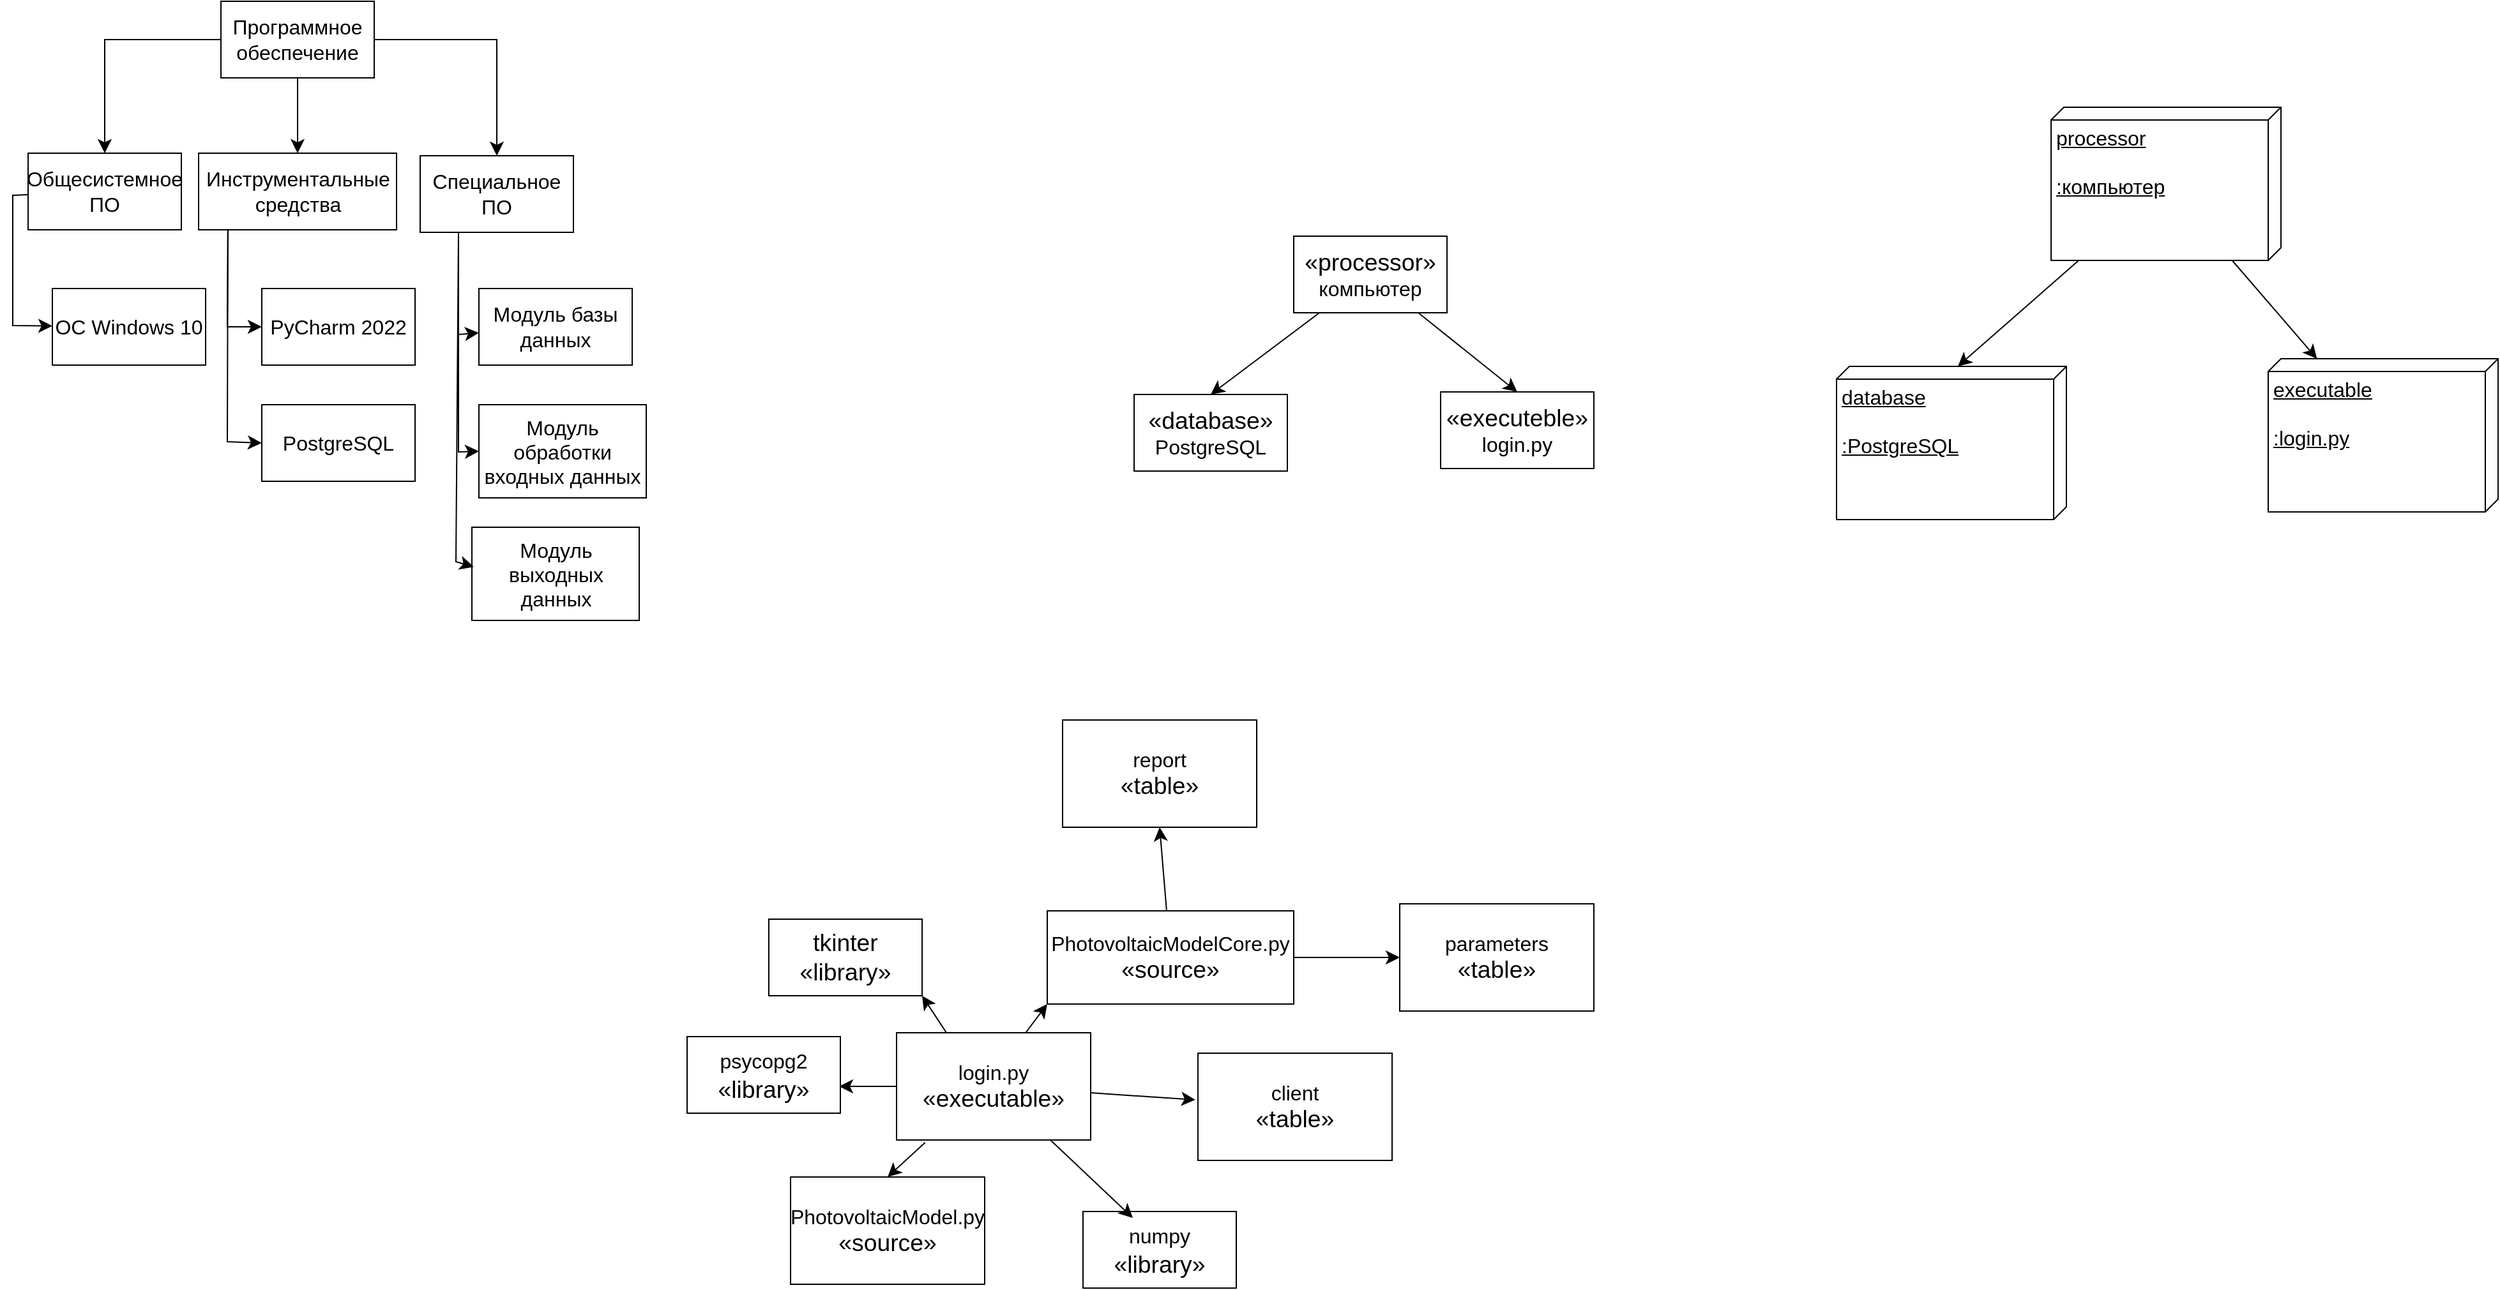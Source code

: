 <mxfile version="22.1.4" type="github">
  <diagram name="Страница — 1" id="VoEZJo4x_uYEtXxC_7kK">
    <mxGraphModel dx="706" dy="842" grid="0" gridSize="10" guides="1" tooltips="1" connect="1" arrows="1" fold="1" page="0" pageScale="1" pageWidth="827" pageHeight="1169" math="0" shadow="0">
      <root>
        <mxCell id="0" />
        <mxCell id="1" parent="0" />
        <mxCell id="uDlhfajTU3gqzJsvabU9-4" value="" style="edgeStyle=none;rounded=0;orthogonalLoop=1;jettySize=auto;html=1;fontSize=12;startSize=8;endSize=8;" parent="1" source="uDlhfajTU3gqzJsvabU9-1" target="uDlhfajTU3gqzJsvabU9-3" edge="1">
          <mxGeometry relative="1" as="geometry">
            <Array as="points">
              <mxPoint x="99" y="139" />
            </Array>
          </mxGeometry>
        </mxCell>
        <mxCell id="uDlhfajTU3gqzJsvabU9-6" value="" style="edgeStyle=none;curved=1;rounded=0;orthogonalLoop=1;jettySize=auto;html=1;fontSize=12;startSize=8;endSize=8;" parent="1" source="uDlhfajTU3gqzJsvabU9-1" target="uDlhfajTU3gqzJsvabU9-5" edge="1">
          <mxGeometry relative="1" as="geometry" />
        </mxCell>
        <mxCell id="uDlhfajTU3gqzJsvabU9-8" value="" style="edgeStyle=none;rounded=0;orthogonalLoop=1;jettySize=auto;html=1;fontSize=12;startSize=8;endSize=8;" parent="1" source="uDlhfajTU3gqzJsvabU9-1" target="uDlhfajTU3gqzJsvabU9-7" edge="1">
          <mxGeometry relative="1" as="geometry">
            <Array as="points">
              <mxPoint x="406" y="139" />
            </Array>
          </mxGeometry>
        </mxCell>
        <mxCell id="uDlhfajTU3gqzJsvabU9-1" value="Программное обеспечение" style="rounded=0;whiteSpace=wrap;html=1;fontSize=16;" parent="1" vertex="1">
          <mxGeometry x="190" y="109" width="120" height="60" as="geometry" />
        </mxCell>
        <mxCell id="uDlhfajTU3gqzJsvabU9-10" value="" style="edgeStyle=none;rounded=0;orthogonalLoop=1;jettySize=auto;html=1;fontSize=12;startSize=8;endSize=8;" parent="1" source="uDlhfajTU3gqzJsvabU9-3" target="uDlhfajTU3gqzJsvabU9-9" edge="1">
          <mxGeometry relative="1" as="geometry">
            <Array as="points">
              <mxPoint x="27" y="261" />
              <mxPoint x="27" y="363" />
            </Array>
          </mxGeometry>
        </mxCell>
        <mxCell id="uDlhfajTU3gqzJsvabU9-3" value="Общесистемное ПО" style="rounded=0;whiteSpace=wrap;html=1;fontSize=16;" parent="1" vertex="1">
          <mxGeometry x="39" y="228" width="120" height="60" as="geometry" />
        </mxCell>
        <mxCell id="uDlhfajTU3gqzJsvabU9-5" value="Инструментальные средства" style="whiteSpace=wrap;html=1;fontSize=16;rounded=0;" parent="1" vertex="1">
          <mxGeometry x="172.5" y="228" width="155" height="60" as="geometry" />
        </mxCell>
        <mxCell id="uDlhfajTU3gqzJsvabU9-7" value="Специальное ПО" style="whiteSpace=wrap;html=1;fontSize=16;rounded=0;" parent="1" vertex="1">
          <mxGeometry x="346" y="230" width="120" height="60" as="geometry" />
        </mxCell>
        <mxCell id="uDlhfajTU3gqzJsvabU9-9" value="ОС Windows 10" style="whiteSpace=wrap;html=1;fontSize=16;rounded=0;" parent="1" vertex="1">
          <mxGeometry x="58" y="334" width="120" height="60" as="geometry" />
        </mxCell>
        <mxCell id="uDlhfajTU3gqzJsvabU9-12" value="" style="endArrow=classic;html=1;rounded=0;fontSize=12;startSize=8;endSize=8;exitX=0.148;exitY=1.009;exitDx=0;exitDy=0;exitPerimeter=0;entryX=0;entryY=0.5;entryDx=0;entryDy=0;" parent="1" source="uDlhfajTU3gqzJsvabU9-5" target="uDlhfajTU3gqzJsvabU9-13" edge="1">
          <mxGeometry width="50" height="50" relative="1" as="geometry">
            <mxPoint x="202" y="306" as="sourcePoint" />
            <mxPoint x="195" y="391" as="targetPoint" />
            <Array as="points">
              <mxPoint x="195" y="364" />
            </Array>
          </mxGeometry>
        </mxCell>
        <mxCell id="uDlhfajTU3gqzJsvabU9-13" value="PyCharm 2022" style="rounded=0;whiteSpace=wrap;html=1;fontSize=16;" parent="1" vertex="1">
          <mxGeometry x="222" y="334" width="120" height="60" as="geometry" />
        </mxCell>
        <mxCell id="uDlhfajTU3gqzJsvabU9-15" value="" style="endArrow=classic;html=1;rounded=0;fontSize=12;startSize=8;endSize=8;exitX=0.148;exitY=1.007;exitDx=0;exitDy=0;exitPerimeter=0;entryX=0;entryY=0.5;entryDx=0;entryDy=0;" parent="1" source="uDlhfajTU3gqzJsvabU9-5" target="uDlhfajTU3gqzJsvabU9-16" edge="1">
          <mxGeometry width="50" height="50" relative="1" as="geometry">
            <mxPoint x="197" y="496" as="sourcePoint" />
            <mxPoint x="198" y="474" as="targetPoint" />
            <Array as="points">
              <mxPoint x="195" y="454" />
            </Array>
          </mxGeometry>
        </mxCell>
        <mxCell id="uDlhfajTU3gqzJsvabU9-16" value="PostgreSQL" style="rounded=0;whiteSpace=wrap;html=1;fontSize=16;" parent="1" vertex="1">
          <mxGeometry x="222" y="425" width="120" height="60" as="geometry" />
        </mxCell>
        <mxCell id="uDlhfajTU3gqzJsvabU9-18" value="" style="endArrow=classic;html=1;rounded=0;fontSize=12;startSize=8;endSize=8;exitX=0.25;exitY=1;exitDx=0;exitDy=0;" parent="1" source="uDlhfajTU3gqzJsvabU9-7" target="uDlhfajTU3gqzJsvabU9-19" edge="1">
          <mxGeometry width="50" height="50" relative="1" as="geometry">
            <mxPoint x="376" y="290" as="sourcePoint" />
            <mxPoint x="376" y="367" as="targetPoint" />
            <Array as="points">
              <mxPoint x="376" y="370" />
            </Array>
          </mxGeometry>
        </mxCell>
        <mxCell id="uDlhfajTU3gqzJsvabU9-19" value="Модуль базы данных" style="rounded=0;whiteSpace=wrap;html=1;fontSize=16;" parent="1" vertex="1">
          <mxGeometry x="392" y="334" width="120" height="60" as="geometry" />
        </mxCell>
        <mxCell id="uDlhfajTU3gqzJsvabU9-20" value="Модуль обработки входных данных" style="rounded=0;whiteSpace=wrap;html=1;fontSize=16;" parent="1" vertex="1">
          <mxGeometry x="392" y="425" width="131" height="73" as="geometry" />
        </mxCell>
        <mxCell id="uDlhfajTU3gqzJsvabU9-21" value="" style="endArrow=classic;html=1;rounded=0;fontSize=12;startSize=8;endSize=8;exitX=0.25;exitY=1;exitDx=0;exitDy=0;entryX=0;entryY=0.5;entryDx=0;entryDy=0;" parent="1" source="uDlhfajTU3gqzJsvabU9-7" target="uDlhfajTU3gqzJsvabU9-20" edge="1">
          <mxGeometry width="50" height="50" relative="1" as="geometry">
            <mxPoint x="331" y="554" as="sourcePoint" />
            <mxPoint x="381" y="504" as="targetPoint" />
            <Array as="points">
              <mxPoint x="376" y="462" />
            </Array>
          </mxGeometry>
        </mxCell>
        <mxCell id="uDlhfajTU3gqzJsvabU9-29" style="edgeStyle=none;curved=1;rounded=0;orthogonalLoop=1;jettySize=auto;html=1;entryX=1;entryY=1;entryDx=0;entryDy=0;fontSize=12;startSize=8;endSize=8;" parent="1" target="uDlhfajTU3gqzJsvabU9-25" edge="1">
          <mxGeometry relative="1" as="geometry">
            <mxPoint x="759.384" y="919" as="sourcePoint" />
          </mxGeometry>
        </mxCell>
        <mxCell id="uDlhfajTU3gqzJsvabU9-30" style="edgeStyle=none;curved=1;rounded=0;orthogonalLoop=1;jettySize=auto;html=1;entryX=0;entryY=1;entryDx=0;entryDy=0;fontSize=12;startSize=8;endSize=8;" parent="1" target="uDlhfajTU3gqzJsvabU9-26" edge="1">
          <mxGeometry relative="1" as="geometry">
            <mxPoint x="818.579" y="919" as="sourcePoint" />
          </mxGeometry>
        </mxCell>
        <mxCell id="uDlhfajTU3gqzJsvabU9-31" style="edgeStyle=none;curved=1;rounded=0;orthogonalLoop=1;jettySize=auto;html=1;entryX=0.5;entryY=0;entryDx=0;entryDy=0;fontSize=12;startSize=8;endSize=8;" parent="1" target="uDlhfajTU3gqzJsvabU9-28" edge="1">
          <mxGeometry relative="1" as="geometry">
            <mxPoint x="741.348" y="1003" as="sourcePoint" />
          </mxGeometry>
        </mxCell>
        <mxCell id="uDlhfajTU3gqzJsvabU9-25" value="&lt;span class=&quot;a&quot;&gt;&lt;span style=&quot;font-size:14.0pt;&lt;br/&gt;line-height:150%;mso-fareast-font-family:Calibri;mso-fareast-theme-font:minor-latin;&lt;br/&gt;mso-ansi-language:RU;mso-fareast-language:EN-US;mso-bidi-language:AR-SA&quot;&gt;tkinter&lt;br&gt;«library»&lt;/span&gt;&lt;/span&gt;" style="rounded=0;whiteSpace=wrap;html=1;fontSize=16;" parent="1" vertex="1">
          <mxGeometry x="619" y="828" width="120" height="60" as="geometry" />
        </mxCell>
        <mxCell id="wwQV_cq410W-Oo6DvZtB-7" style="edgeStyle=none;curved=1;rounded=0;orthogonalLoop=1;jettySize=auto;html=1;fontSize=12;startSize=8;endSize=8;" edge="1" parent="1" source="uDlhfajTU3gqzJsvabU9-26" target="wwQV_cq410W-Oo6DvZtB-6">
          <mxGeometry relative="1" as="geometry" />
        </mxCell>
        <mxCell id="wwQV_cq410W-Oo6DvZtB-15" style="edgeStyle=none;curved=1;rounded=0;orthogonalLoop=1;jettySize=auto;html=1;entryX=0.5;entryY=1;entryDx=0;entryDy=0;fontSize=12;startSize=8;endSize=8;" edge="1" parent="1" source="uDlhfajTU3gqzJsvabU9-26" target="wwQV_cq410W-Oo6DvZtB-14">
          <mxGeometry relative="1" as="geometry" />
        </mxCell>
        <mxCell id="uDlhfajTU3gqzJsvabU9-26" value="&lt;span class=&quot;a&quot;&gt;PhotovoltaicModelCore.py&lt;br&gt;&lt;span style=&quot;font-size:14.0pt;&lt;br/&gt;line-height:150%;mso-fareast-font-family:Calibri;mso-fareast-theme-font:minor-latin;&lt;br/&gt;mso-ansi-language:RU;mso-fareast-language:EN-US;mso-bidi-language:AR-SA&quot;&gt;«source»&lt;/span&gt;&lt;/span&gt;" style="rounded=0;whiteSpace=wrap;html=1;fontSize=16;" parent="1" vertex="1">
          <mxGeometry x="837" y="821.5" width="193" height="73" as="geometry" />
        </mxCell>
        <mxCell id="uDlhfajTU3gqzJsvabU9-28" value="PhotovoltaicModel.py&lt;br&gt;&lt;span class=&quot;a&quot;&gt;&lt;span style=&quot;font-size:14.0pt;&lt;br/&gt;line-height:150%;mso-fareast-font-family:Calibri;mso-fareast-theme-font:minor-latin;&lt;br/&gt;mso-ansi-language:RU;mso-fareast-language:EN-US;mso-bidi-language:AR-SA&quot;&gt;«source»&lt;/span&gt;&lt;/span&gt;" style="rounded=0;whiteSpace=wrap;html=1;fontSize=16;" parent="1" vertex="1">
          <mxGeometry x="636" y="1030" width="152" height="84" as="geometry" />
        </mxCell>
        <mxCell id="uDlhfajTU3gqzJsvabU9-36" style="edgeStyle=none;curved=1;rounded=0;orthogonalLoop=1;jettySize=auto;html=1;entryX=0.5;entryY=0;entryDx=0;entryDy=0;fontSize=12;startSize=8;endSize=8;" parent="1" source="uDlhfajTU3gqzJsvabU9-33" target="uDlhfajTU3gqzJsvabU9-34" edge="1">
          <mxGeometry relative="1" as="geometry" />
        </mxCell>
        <mxCell id="uDlhfajTU3gqzJsvabU9-37" style="edgeStyle=none;curved=1;rounded=0;orthogonalLoop=1;jettySize=auto;html=1;entryX=0.5;entryY=0;entryDx=0;entryDy=0;fontSize=12;startSize=8;endSize=8;" parent="1" source="uDlhfajTU3gqzJsvabU9-33" target="uDlhfajTU3gqzJsvabU9-35" edge="1">
          <mxGeometry relative="1" as="geometry" />
        </mxCell>
        <mxCell id="uDlhfajTU3gqzJsvabU9-33" value="&lt;span class=&quot;a&quot;&gt;&lt;span style=&quot;font-size:14.0pt;&lt;br/&gt;line-height:150%;mso-fareast-font-family:Calibri;mso-fareast-theme-font:minor-latin;&lt;br/&gt;mso-ansi-language:RU;mso-fareast-language:EN-US;mso-bidi-language:AR-SA&quot;&gt;«processor»&lt;br&gt;&lt;/span&gt;&lt;/span&gt;компьютер" style="rounded=0;whiteSpace=wrap;html=1;fontSize=16;" parent="1" vertex="1">
          <mxGeometry x="1030" y="293" width="120" height="60" as="geometry" />
        </mxCell>
        <mxCell id="uDlhfajTU3gqzJsvabU9-34" value="&lt;span class=&quot;a&quot;&gt;&lt;span style=&quot;font-size:14.0pt;&lt;br/&gt;line-height:150%;mso-fareast-font-family:Calibri;mso-fareast-theme-font:minor-latin;&lt;br/&gt;mso-ansi-language:RU;mso-fareast-language:EN-US;mso-bidi-language:AR-SA&quot;&gt;«database»&lt;br&gt;&lt;/span&gt;&lt;/span&gt;PostgreSQL" style="rounded=0;whiteSpace=wrap;html=1;fontSize=16;" parent="1" vertex="1">
          <mxGeometry x="905" y="417" width="120" height="60" as="geometry" />
        </mxCell>
        <mxCell id="uDlhfajTU3gqzJsvabU9-35" value="&lt;span class=&quot;a&quot;&gt;&lt;span style=&quot;font-size:14.0pt;&lt;br/&gt;line-height:150%;mso-fareast-font-family:Calibri;mso-fareast-theme-font:minor-latin;&lt;br/&gt;mso-ansi-language:RU;mso-fareast-language:EN-US;mso-bidi-language:AR-SA&quot;&gt;«executeble»&lt;br&gt;&lt;/span&gt;&lt;/span&gt;login.py" style="rounded=0;whiteSpace=wrap;html=1;fontSize=16;" parent="1" vertex="1">
          <mxGeometry x="1145" y="415" width="120" height="60" as="geometry" />
        </mxCell>
        <mxCell id="fnIkYHsS6YIUJgK9Yxuw-1" value="Модуль выходных данных" style="rounded=0;whiteSpace=wrap;html=1;fontSize=16;" parent="1" vertex="1">
          <mxGeometry x="386.5" y="521" width="131" height="73" as="geometry" />
        </mxCell>
        <mxCell id="fnIkYHsS6YIUJgK9Yxuw-2" value="" style="endArrow=classic;html=1;rounded=0;fontSize=12;startSize=8;endSize=8;exitX=0.25;exitY=1;exitDx=0;exitDy=0;entryX=0.011;entryY=0.425;entryDx=0;entryDy=0;entryPerimeter=0;" parent="1" source="uDlhfajTU3gqzJsvabU9-7" target="fnIkYHsS6YIUJgK9Yxuw-1" edge="1">
          <mxGeometry width="50" height="50" relative="1" as="geometry">
            <mxPoint x="284" y="627" as="sourcePoint" />
            <mxPoint x="334" y="577" as="targetPoint" />
            <Array as="points">
              <mxPoint x="374" y="548" />
            </Array>
          </mxGeometry>
        </mxCell>
        <mxCell id="wwQV_cq410W-Oo6DvZtB-1" style="edgeStyle=none;curved=1;rounded=0;orthogonalLoop=1;jettySize=auto;html=1;fontSize=12;startSize=8;endSize=8;" edge="1" parent="1">
          <mxGeometry relative="1" as="geometry">
            <mxPoint x="953" y="980" as="targetPoint" />
            <mxPoint x="953" y="980" as="sourcePoint" />
          </mxGeometry>
        </mxCell>
        <mxCell id="wwQV_cq410W-Oo6DvZtB-10" value="" style="edgeStyle=none;curved=1;rounded=0;orthogonalLoop=1;jettySize=auto;html=1;fontSize=12;startSize=8;endSize=8;" edge="1" parent="1" source="fnIkYHsS6YIUJgK9Yxuw-3">
          <mxGeometry relative="1" as="geometry">
            <mxPoint x="674" y="959" as="targetPoint" />
          </mxGeometry>
        </mxCell>
        <mxCell id="fnIkYHsS6YIUJgK9Yxuw-3" value="login.py&lt;br&gt;&lt;span class=&quot;a&quot;&gt;&lt;span style=&quot;font-size:14.0pt;&lt;br/&gt;line-height:150%;mso-fareast-font-family:Calibri;mso-fareast-theme-font:minor-latin;&lt;br/&gt;mso-ansi-language:RU;mso-fareast-language:EN-US;mso-bidi-language:AR-SA&quot;&gt;«executable»&lt;/span&gt;&lt;/span&gt;" style="rounded=0;whiteSpace=wrap;html=1;fontSize=16;" parent="1" vertex="1">
          <mxGeometry x="719" y="917" width="152" height="84" as="geometry" />
        </mxCell>
        <mxCell id="wwQV_cq410W-Oo6DvZtB-2" value="" style="edgeStyle=none;curved=1;rounded=0;orthogonalLoop=1;jettySize=auto;html=1;fontSize=12;startSize=8;endSize=8;" edge="1" parent="1" source="fnIkYHsS6YIUJgK9Yxuw-3">
          <mxGeometry relative="1" as="geometry">
            <mxPoint x="953" y="969.509" as="targetPoint" />
            <mxPoint x="871" y="969" as="sourcePoint" />
          </mxGeometry>
        </mxCell>
        <mxCell id="wwQV_cq410W-Oo6DvZtB-4" value="client&lt;br&gt;&lt;span class=&quot;a&quot;&gt;&lt;span style=&quot;font-size:14.0pt;&lt;br/&gt;line-height:150%;mso-fareast-font-family:Calibri;mso-fareast-theme-font:minor-latin;&lt;br/&gt;mso-ansi-language:RU;mso-fareast-language:EN-US;mso-bidi-language:AR-SA&quot;&gt;«table»&lt;/span&gt;&lt;/span&gt;" style="rounded=0;whiteSpace=wrap;html=1;fontSize=16;" vertex="1" parent="1">
          <mxGeometry x="955" y="933" width="152" height="84" as="geometry" />
        </mxCell>
        <mxCell id="wwQV_cq410W-Oo6DvZtB-6" value="parameters&lt;br&gt;&lt;span class=&quot;a&quot;&gt;&lt;span style=&quot;font-size:14.0pt;&lt;br/&gt;line-height:150%;mso-fareast-font-family:Calibri;mso-fareast-theme-font:minor-latin;&lt;br/&gt;mso-ansi-language:RU;mso-fareast-language:EN-US;mso-bidi-language:AR-SA&quot;&gt;«table»&lt;/span&gt;&lt;/span&gt;" style="rounded=0;whiteSpace=wrap;html=1;fontSize=16;" vertex="1" parent="1">
          <mxGeometry x="1113" y="816" width="152" height="84" as="geometry" />
        </mxCell>
        <mxCell id="wwQV_cq410W-Oo6DvZtB-11" value="&lt;span class=&quot;a&quot;&gt;psycopg2&lt;span style=&quot;font-size:14.0pt;&lt;br/&gt;line-height:150%;mso-fareast-font-family:Calibri;mso-fareast-theme-font:minor-latin;&lt;br/&gt;mso-ansi-language:RU;mso-fareast-language:EN-US;mso-bidi-language:AR-SA&quot;&gt;&lt;br&gt;«library»&lt;/span&gt;&lt;/span&gt;" style="rounded=0;whiteSpace=wrap;html=1;fontSize=16;" vertex="1" parent="1">
          <mxGeometry x="555" y="920" width="120" height="60" as="geometry" />
        </mxCell>
        <mxCell id="wwQV_cq410W-Oo6DvZtB-12" value="&lt;span class=&quot;a&quot;&gt;numpy&lt;span style=&quot;font-size:14.0pt;&lt;br/&gt;line-height:150%;mso-fareast-font-family:Calibri;mso-fareast-theme-font:minor-latin;&lt;br/&gt;mso-ansi-language:RU;mso-fareast-language:EN-US;mso-bidi-language:AR-SA&quot;&gt;&lt;br&gt;«library»&lt;/span&gt;&lt;/span&gt;" style="rounded=0;whiteSpace=wrap;html=1;fontSize=16;" vertex="1" parent="1">
          <mxGeometry x="865" y="1057" width="120" height="60" as="geometry" />
        </mxCell>
        <mxCell id="wwQV_cq410W-Oo6DvZtB-13" style="edgeStyle=none;curved=1;rounded=0;orthogonalLoop=1;jettySize=auto;html=1;entryX=0.325;entryY=0.083;entryDx=0;entryDy=0;entryPerimeter=0;fontSize=12;startSize=8;endSize=8;" edge="1" parent="1" source="fnIkYHsS6YIUJgK9Yxuw-3" target="wwQV_cq410W-Oo6DvZtB-12">
          <mxGeometry relative="1" as="geometry" />
        </mxCell>
        <mxCell id="wwQV_cq410W-Oo6DvZtB-14" value="report&lt;br&gt;&lt;span class=&quot;a&quot;&gt;&lt;span style=&quot;font-size:14.0pt;&lt;br/&gt;line-height:150%;mso-fareast-font-family:Calibri;mso-fareast-theme-font:minor-latin;&lt;br/&gt;mso-ansi-language:RU;mso-fareast-language:EN-US;mso-bidi-language:AR-SA&quot;&gt;«table»&lt;/span&gt;&lt;/span&gt;" style="rounded=0;whiteSpace=wrap;html=1;fontSize=16;" vertex="1" parent="1">
          <mxGeometry x="849" y="672" width="152" height="84" as="geometry" />
        </mxCell>
        <mxCell id="wwQV_cq410W-Oo6DvZtB-22" style="edgeStyle=none;curved=1;rounded=0;orthogonalLoop=1;jettySize=auto;html=1;fontSize=12;startSize=8;endSize=8;" edge="1" parent="1" source="wwQV_cq410W-Oo6DvZtB-18" target="wwQV_cq410W-Oo6DvZtB-20">
          <mxGeometry relative="1" as="geometry" />
        </mxCell>
        <mxCell id="wwQV_cq410W-Oo6DvZtB-18" value="&lt;span class=&quot;a&quot;&gt;&lt;/span&gt;&lt;span class=&quot;a&quot;&gt;&lt;/span&gt;&lt;span class=&quot;a&quot;&gt;&lt;/span&gt;processor&lt;br&gt;&lt;br&gt;:компьютер" style="verticalAlign=top;align=left;spacingTop=8;spacingLeft=2;spacingRight=12;shape=cube;size=10;direction=south;fontStyle=4;html=1;whiteSpace=wrap;fontSize=16;" vertex="1" parent="1">
          <mxGeometry x="1623" y="192" width="180" height="120" as="geometry" />
        </mxCell>
        <mxCell id="wwQV_cq410W-Oo6DvZtB-19" value="database&lt;br&gt;&lt;br&gt;:PostgreSQL" style="verticalAlign=top;align=left;spacingTop=8;spacingLeft=2;spacingRight=12;shape=cube;size=10;direction=south;fontStyle=4;html=1;whiteSpace=wrap;fontSize=16;" vertex="1" parent="1">
          <mxGeometry x="1455" y="395" width="180" height="120" as="geometry" />
        </mxCell>
        <mxCell id="wwQV_cq410W-Oo6DvZtB-20" value="executable&lt;br&gt;&lt;br&gt;:login.py" style="verticalAlign=top;align=left;spacingTop=8;spacingLeft=2;spacingRight=12;shape=cube;size=10;direction=south;fontStyle=4;html=1;whiteSpace=wrap;fontSize=16;" vertex="1" parent="1">
          <mxGeometry x="1793" y="389" width="180" height="120" as="geometry" />
        </mxCell>
        <mxCell id="wwQV_cq410W-Oo6DvZtB-21" style="edgeStyle=none;curved=1;rounded=0;orthogonalLoop=1;jettySize=auto;html=1;entryX=0;entryY=0;entryDx=0;entryDy=85;entryPerimeter=0;fontSize=12;startSize=8;endSize=8;" edge="1" parent="1" source="wwQV_cq410W-Oo6DvZtB-18" target="wwQV_cq410W-Oo6DvZtB-19">
          <mxGeometry relative="1" as="geometry" />
        </mxCell>
      </root>
    </mxGraphModel>
  </diagram>
</mxfile>
